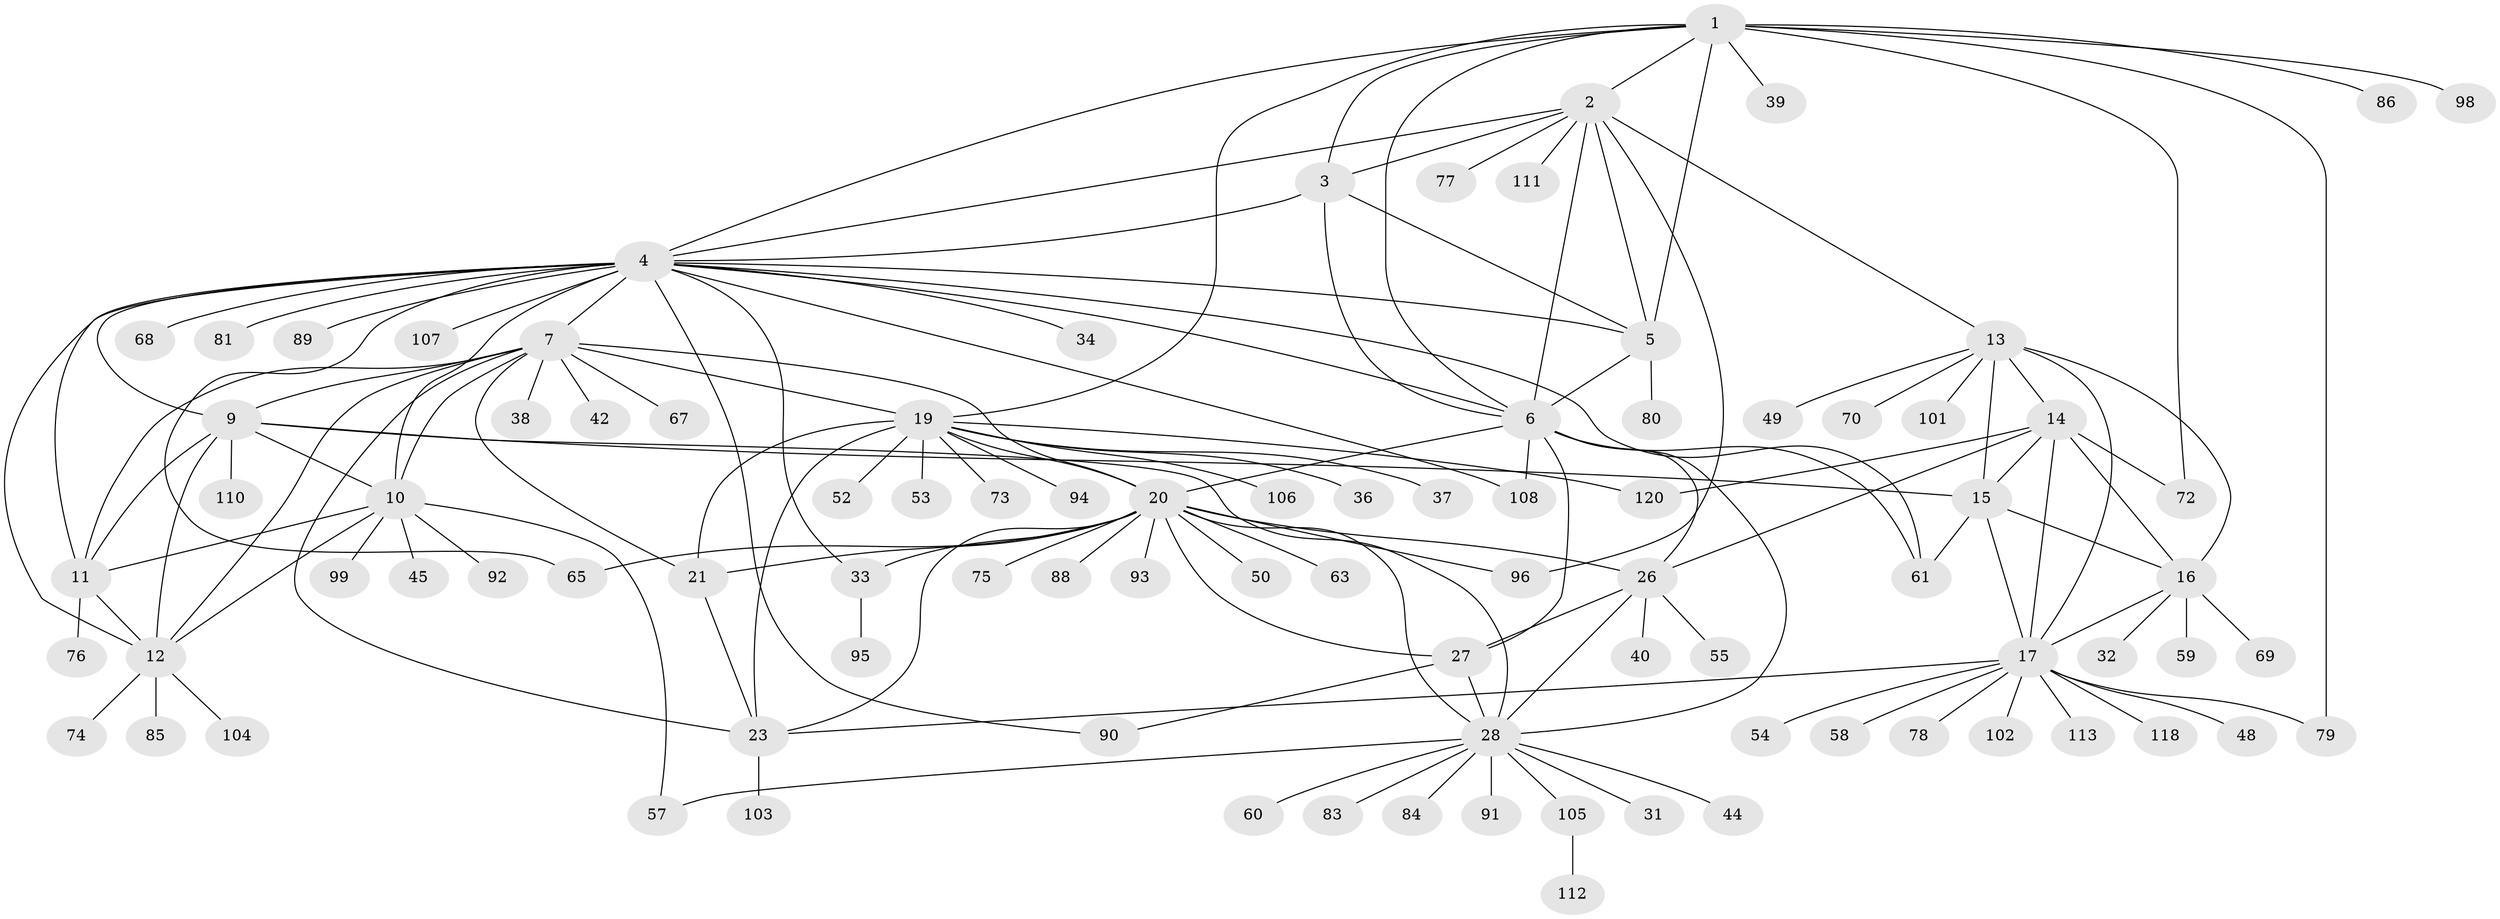 // Generated by graph-tools (version 1.1) at 2025/52/02/27/25 19:52:18]
// undirected, 92 vertices, 146 edges
graph export_dot {
graph [start="1"]
  node [color=gray90,style=filled];
  1 [super="+64"];
  2 [super="+35"];
  3 [super="+43"];
  4 [super="+8"];
  5;
  6 [super="+30"];
  7 [super="+22"];
  9 [super="+117"];
  10 [super="+51"];
  11;
  12 [super="+66"];
  13 [super="+41"];
  14 [super="+115"];
  15 [super="+116"];
  16 [super="+46"];
  17 [super="+18"];
  19 [super="+24"];
  20 [super="+25"];
  21;
  23 [super="+62"];
  26 [super="+119"];
  27;
  28 [super="+29"];
  31;
  32;
  33 [super="+56"];
  34;
  36;
  37;
  38 [super="+71"];
  39;
  40;
  42 [super="+87"];
  44;
  45 [super="+47"];
  48;
  49;
  50;
  52;
  53;
  54;
  55;
  57;
  58;
  59;
  60;
  61 [super="+114"];
  63;
  65;
  67;
  68;
  69;
  70;
  72;
  73;
  74 [super="+82"];
  75;
  76 [super="+97"];
  77;
  78;
  79;
  80 [super="+109"];
  81;
  83;
  84;
  85;
  86;
  88;
  89;
  90;
  91;
  92;
  93;
  94;
  95;
  96;
  98 [super="+100"];
  99;
  101;
  102;
  103;
  104;
  105;
  106;
  107;
  108;
  110;
  111;
  112;
  113;
  118;
  120;
  1 -- 2;
  1 -- 3;
  1 -- 4;
  1 -- 5;
  1 -- 6;
  1 -- 19;
  1 -- 39;
  1 -- 72;
  1 -- 79;
  1 -- 86;
  1 -- 98;
  2 -- 3;
  2 -- 4;
  2 -- 5;
  2 -- 6;
  2 -- 13;
  2 -- 77;
  2 -- 96;
  2 -- 111;
  3 -- 4;
  3 -- 5;
  3 -- 6;
  4 -- 5;
  4 -- 6;
  4 -- 33;
  4 -- 34;
  4 -- 65;
  4 -- 90;
  4 -- 108;
  4 -- 68;
  4 -- 7;
  4 -- 9;
  4 -- 10;
  4 -- 11;
  4 -- 12;
  4 -- 107;
  4 -- 81;
  4 -- 89;
  4 -- 61;
  5 -- 6;
  5 -- 80;
  6 -- 61;
  6 -- 108;
  6 -- 26;
  6 -- 27;
  6 -- 28 [weight=2];
  6 -- 20;
  7 -- 9;
  7 -- 10;
  7 -- 11;
  7 -- 12;
  7 -- 42;
  7 -- 19 [weight=2];
  7 -- 20;
  7 -- 21;
  7 -- 67;
  7 -- 38;
  7 -- 23;
  9 -- 10;
  9 -- 11;
  9 -- 12;
  9 -- 15;
  9 -- 110;
  9 -- 28;
  10 -- 11;
  10 -- 12;
  10 -- 45;
  10 -- 57;
  10 -- 92;
  10 -- 99;
  11 -- 12;
  11 -- 76;
  12 -- 85;
  12 -- 104;
  12 -- 74;
  13 -- 14;
  13 -- 15;
  13 -- 16;
  13 -- 17 [weight=2];
  13 -- 101;
  13 -- 49;
  13 -- 70;
  14 -- 15;
  14 -- 16;
  14 -- 17 [weight=2];
  14 -- 26;
  14 -- 72;
  14 -- 120;
  15 -- 16;
  15 -- 17 [weight=2];
  15 -- 61;
  16 -- 17 [weight=2];
  16 -- 32;
  16 -- 59;
  16 -- 69;
  17 -- 48;
  17 -- 78;
  17 -- 102;
  17 -- 79;
  17 -- 113;
  17 -- 54;
  17 -- 23;
  17 -- 118;
  17 -- 58;
  19 -- 20 [weight=2];
  19 -- 21 [weight=2];
  19 -- 23 [weight=2];
  19 -- 36;
  19 -- 52;
  19 -- 53;
  19 -- 106;
  19 -- 120;
  19 -- 37;
  19 -- 73;
  19 -- 94;
  20 -- 21;
  20 -- 23;
  20 -- 50;
  20 -- 63;
  20 -- 75;
  20 -- 88;
  20 -- 93;
  20 -- 96;
  20 -- 65;
  20 -- 33;
  20 -- 26;
  20 -- 27;
  20 -- 28 [weight=2];
  21 -- 23;
  23 -- 103;
  26 -- 27;
  26 -- 28 [weight=2];
  26 -- 40;
  26 -- 55;
  27 -- 28 [weight=2];
  27 -- 90;
  28 -- 31;
  28 -- 91;
  28 -- 105;
  28 -- 44;
  28 -- 60;
  28 -- 83;
  28 -- 84;
  28 -- 57;
  33 -- 95;
  105 -- 112;
}
